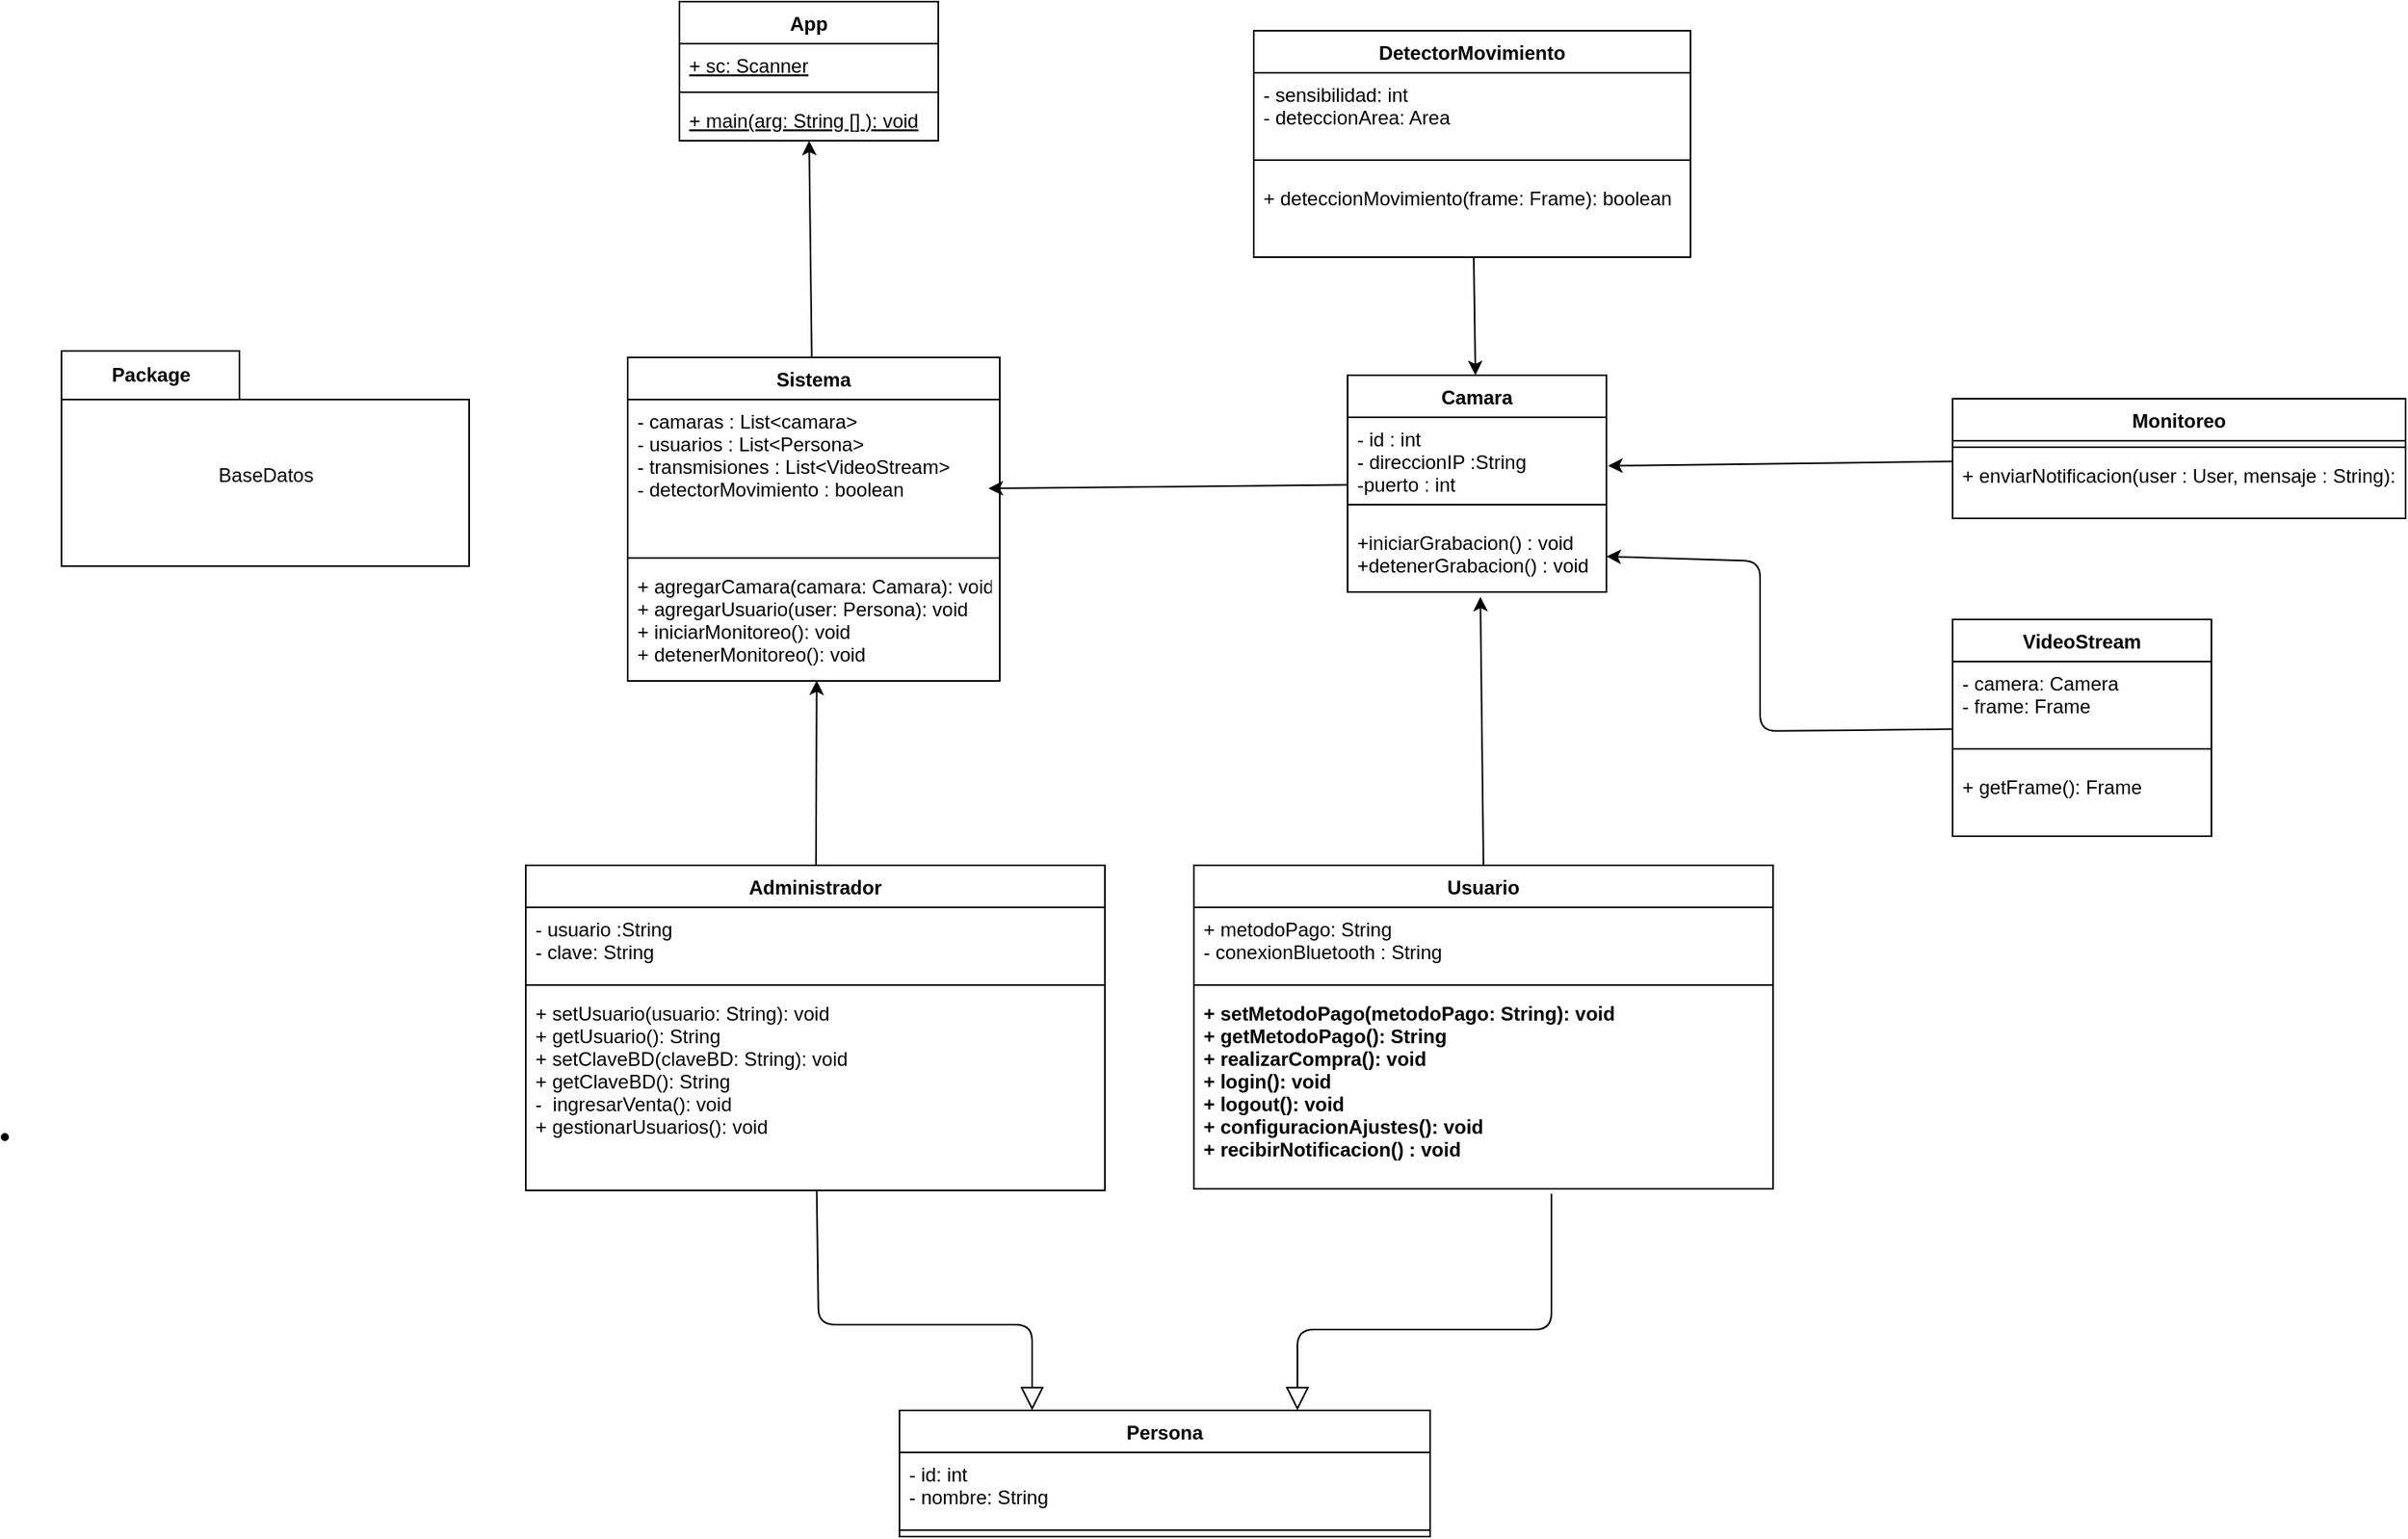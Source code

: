 <mxfile>
    <diagram id="1vDXjunAeZohGJrrRvRL" name="Página-1">
        <mxGraphModel dx="648" dy="515" grid="0" gridSize="10" guides="1" tooltips="1" connect="1" arrows="1" fold="1" page="0" pageScale="1" pageWidth="827" pageHeight="1169" math="0" shadow="0">
            <root>
                <mxCell id="0"/>
                <mxCell id="1" parent="0"/>
                <mxCell id="82" style="edgeStyle=none;html=1;" parent="1" source="6" edge="1">
                    <mxGeometry relative="1" as="geometry">
                        <mxPoint x="1103" y="341" as="targetPoint"/>
                    </mxGeometry>
                </mxCell>
                <mxCell id="6" value="Camara" style="swimlane;fontStyle=1;align=center;verticalAlign=top;childLayout=stackLayout;horizontal=1;startSize=26;horizontalStack=0;resizeParent=1;resizeParentMax=0;resizeLast=0;collapsible=1;marginBottom=0;" parent="1" vertex="1">
                    <mxGeometry x="1325" y="271" width="160" height="134" as="geometry"/>
                </mxCell>
                <mxCell id="7" value="- id : int&#10;- direccionIP :String&#10;-puerto : int" style="text;strokeColor=none;fillColor=none;align=left;verticalAlign=top;spacingLeft=4;spacingRight=4;overflow=hidden;rotatable=0;points=[[0,0.5],[1,0.5]];portConstraint=eastwest;" parent="6" vertex="1">
                    <mxGeometry y="26" width="160" height="44" as="geometry"/>
                </mxCell>
                <mxCell id="8" value="" style="line;strokeWidth=1;fillColor=none;align=left;verticalAlign=middle;spacingTop=-1;spacingLeft=3;spacingRight=3;rotatable=0;labelPosition=right;points=[];portConstraint=eastwest;strokeColor=inherit;" parent="6" vertex="1">
                    <mxGeometry y="70" width="160" height="20" as="geometry"/>
                </mxCell>
                <mxCell id="9" value="+iniciarGrabacion() : void&#10;+detenerGrabacion() : void" style="text;strokeColor=none;fillColor=none;align=left;verticalAlign=top;spacingLeft=4;spacingRight=4;overflow=hidden;rotatable=0;points=[[0,0.5],[1,0.5]];portConstraint=eastwest;" parent="6" vertex="1">
                    <mxGeometry y="90" width="160" height="44" as="geometry"/>
                </mxCell>
                <mxCell id="88" style="edgeStyle=none;html=1;" parent="1" source="10" edge="1">
                    <mxGeometry relative="1" as="geometry">
                        <mxPoint x="1486" y="327" as="targetPoint"/>
                    </mxGeometry>
                </mxCell>
                <mxCell id="10" value="Monitoreo" style="swimlane;fontStyle=1;align=center;verticalAlign=top;childLayout=stackLayout;horizontal=1;startSize=26;horizontalStack=0;resizeParent=1;resizeParentMax=0;resizeLast=0;collapsible=1;marginBottom=0;" parent="1" vertex="1">
                    <mxGeometry x="1699" y="285.5" width="280" height="74" as="geometry"/>
                </mxCell>
                <mxCell id="12" value="" style="line;strokeWidth=1;fillColor=none;align=left;verticalAlign=middle;spacingTop=-1;spacingLeft=3;spacingRight=3;rotatable=0;labelPosition=right;points=[];portConstraint=eastwest;strokeColor=inherit;" parent="10" vertex="1">
                    <mxGeometry y="26" width="280" height="8" as="geometry"/>
                </mxCell>
                <mxCell id="13" value="+ enviarNotificacion(user : User, mensaje : String): void" style="text;strokeColor=none;fillColor=none;align=left;verticalAlign=top;spacingLeft=4;spacingRight=4;overflow=hidden;rotatable=0;points=[[0,0.5],[1,0.5]];portConstraint=eastwest;" parent="10" vertex="1">
                    <mxGeometry y="34" width="280" height="40" as="geometry"/>
                </mxCell>
                <mxCell id="84" style="edgeStyle=none;html=1;entryX=1;entryY=0.5;entryDx=0;entryDy=0;" parent="1" source="19" target="9" edge="1">
                    <mxGeometry relative="1" as="geometry">
                        <mxPoint x="1555" y="414" as="targetPoint"/>
                        <Array as="points">
                            <mxPoint x="1580" y="491"/>
                            <mxPoint x="1580" y="386"/>
                        </Array>
                    </mxGeometry>
                </mxCell>
                <mxCell id="19" value="VideoStream" style="swimlane;fontStyle=1;align=center;verticalAlign=top;childLayout=stackLayout;horizontal=1;startSize=26;horizontalStack=0;resizeParent=1;resizeParentMax=0;resizeLast=0;collapsible=1;marginBottom=0;" parent="1" vertex="1">
                    <mxGeometry x="1699" y="422" width="160" height="134" as="geometry"/>
                </mxCell>
                <mxCell id="20" value="- camera: Camera &#10;- frame: Frame " style="text;strokeColor=none;fillColor=none;align=left;verticalAlign=top;spacingLeft=4;spacingRight=4;overflow=hidden;rotatable=0;points=[[0,0.5],[1,0.5]];portConstraint=eastwest;" parent="19" vertex="1">
                    <mxGeometry y="26" width="160" height="44" as="geometry"/>
                </mxCell>
                <mxCell id="21" value="" style="line;strokeWidth=1;fillColor=none;align=left;verticalAlign=middle;spacingTop=-1;spacingLeft=3;spacingRight=3;rotatable=0;labelPosition=right;points=[];portConstraint=eastwest;strokeColor=inherit;" parent="19" vertex="1">
                    <mxGeometry y="70" width="160" height="20" as="geometry"/>
                </mxCell>
                <mxCell id="22" value="+ getFrame(): Frame  " style="text;strokeColor=none;fillColor=none;align=left;verticalAlign=top;spacingLeft=4;spacingRight=4;overflow=hidden;rotatable=0;points=[[0,0.5],[1,0.5]];portConstraint=eastwest;" parent="19" vertex="1">
                    <mxGeometry y="90" width="160" height="44" as="geometry"/>
                </mxCell>
                <mxCell id="89" style="edgeStyle=none;html=1;" parent="1" source="23" target="6" edge="1">
                    <mxGeometry relative="1" as="geometry"/>
                </mxCell>
                <mxCell id="23" value="DetectorMovimiento" style="swimlane;fontStyle=1;align=center;verticalAlign=top;childLayout=stackLayout;horizontal=1;startSize=26;horizontalStack=0;resizeParent=1;resizeParentMax=0;resizeLast=0;collapsible=1;marginBottom=0;" parent="1" vertex="1">
                    <mxGeometry x="1267" y="58" width="270" height="140" as="geometry"/>
                </mxCell>
                <mxCell id="24" value="- sensibilidad: int &#10;- deteccionArea: Area    " style="text;strokeColor=none;fillColor=none;align=left;verticalAlign=top;spacingLeft=4;spacingRight=4;overflow=hidden;rotatable=0;points=[[0,0.5],[1,0.5]];portConstraint=eastwest;" parent="23" vertex="1">
                    <mxGeometry y="26" width="270" height="44" as="geometry"/>
                </mxCell>
                <mxCell id="25" value="" style="line;strokeWidth=1;fillColor=none;align=left;verticalAlign=middle;spacingTop=-1;spacingLeft=3;spacingRight=3;rotatable=0;labelPosition=right;points=[];portConstraint=eastwest;strokeColor=inherit;" parent="23" vertex="1">
                    <mxGeometry y="70" width="270" height="20" as="geometry"/>
                </mxCell>
                <mxCell id="26" value="+ deteccionMovimiento(frame: Frame): boolean" style="text;strokeColor=none;fillColor=none;align=left;verticalAlign=top;spacingLeft=4;spacingRight=4;overflow=hidden;rotatable=0;points=[[0,0.5],[1,0.5]];portConstraint=eastwest;" parent="23" vertex="1">
                    <mxGeometry y="90" width="270" height="50" as="geometry"/>
                </mxCell>
                <mxCell id="29" value="App" style="swimlane;fontStyle=1;align=center;verticalAlign=top;childLayout=stackLayout;horizontal=1;startSize=26;horizontalStack=0;resizeParent=1;resizeParentMax=0;resizeLast=0;collapsible=1;marginBottom=0;" parent="1" vertex="1">
                    <mxGeometry x="912" y="40" width="160" height="86" as="geometry"/>
                </mxCell>
                <mxCell id="30" value="+ sc: Scanner" style="text;strokeColor=none;fillColor=none;align=left;verticalAlign=top;spacingLeft=4;spacingRight=4;overflow=hidden;rotatable=0;points=[[0,0.5],[1,0.5]];portConstraint=eastwest;fontStyle=4" parent="29" vertex="1">
                    <mxGeometry y="26" width="160" height="26" as="geometry"/>
                </mxCell>
                <mxCell id="31" value="" style="line;strokeWidth=1;fillColor=none;align=left;verticalAlign=middle;spacingTop=-1;spacingLeft=3;spacingRight=3;rotatable=0;labelPosition=right;points=[];portConstraint=eastwest;strokeColor=inherit;" parent="29" vertex="1">
                    <mxGeometry y="52" width="160" height="8" as="geometry"/>
                </mxCell>
                <mxCell id="32" value="+ main(arg: String [] ): void" style="text;strokeColor=none;fillColor=none;align=left;verticalAlign=top;spacingLeft=4;spacingRight=4;overflow=hidden;rotatable=0;points=[[0,0.5],[1,0.5]];portConstraint=eastwest;fontStyle=4" parent="29" vertex="1">
                    <mxGeometry y="60" width="160" height="26" as="geometry"/>
                </mxCell>
                <mxCell id="80" style="edgeStyle=none;html=1;" parent="1" source="33" target="32" edge="1">
                    <mxGeometry relative="1" as="geometry"/>
                </mxCell>
                <mxCell id="33" value="Sistema" style="swimlane;fontStyle=1;align=center;verticalAlign=top;childLayout=stackLayout;horizontal=1;startSize=26;horizontalStack=0;resizeParent=1;resizeParentMax=0;resizeLast=0;collapsible=1;marginBottom=0;" parent="1" vertex="1">
                    <mxGeometry x="880" y="260" width="230" height="200" as="geometry"/>
                </mxCell>
                <mxCell id="34" value="- camaras : List&lt;camara&gt;&#10;- usuarios : List&lt;Persona&gt;&#10;- transmisiones : List&lt;VideoStream&gt;&#10;- detectorMovimiento : boolean&#10;" style="text;strokeColor=none;fillColor=none;align=left;verticalAlign=top;spacingLeft=4;spacingRight=4;overflow=hidden;rotatable=0;points=[[0,0.5],[1,0.5]];portConstraint=eastwest;" parent="33" vertex="1">
                    <mxGeometry y="26" width="230" height="94" as="geometry"/>
                </mxCell>
                <mxCell id="36" value="" style="line;strokeWidth=1;fillColor=none;align=left;verticalAlign=middle;spacingTop=-1;spacingLeft=3;spacingRight=3;rotatable=0;labelPosition=right;points=[];portConstraint=eastwest;strokeColor=inherit;" parent="33" vertex="1">
                    <mxGeometry y="120" width="230" height="8" as="geometry"/>
                </mxCell>
                <mxCell id="38" value="+ agregarCamara(camara: Camara): void &#10;+ agregarUsuario(user: Persona): void &#10;+ iniciarMonitoreo(): void &#10;+ detenerMonitoreo(): void    " style="text;strokeColor=none;fillColor=none;align=left;verticalAlign=top;spacingLeft=4;spacingRight=4;overflow=hidden;rotatable=0;points=[[0,0.5],[1,0.5]];portConstraint=eastwest;" parent="33" vertex="1">
                    <mxGeometry y="128" width="230" height="72" as="geometry"/>
                </mxCell>
                <mxCell id="40" value="Usuario" style="swimlane;fontStyle=1;align=center;verticalAlign=top;childLayout=stackLayout;horizontal=1;startSize=26;horizontalStack=0;resizeParent=1;resizeParentMax=0;resizeLast=0;collapsible=1;marginBottom=0;" parent="1" vertex="1">
                    <mxGeometry x="1230" y="574" width="358" height="200" as="geometry"/>
                </mxCell>
                <mxCell id="41" value="+ metodoPago: String&#10;- conexionBluetooth : String" style="text;strokeColor=none;fillColor=none;align=left;verticalAlign=top;spacingLeft=4;spacingRight=4;overflow=hidden;rotatable=0;points=[[0,0.5],[1,0.5]];portConstraint=eastwest;" parent="40" vertex="1">
                    <mxGeometry y="26" width="358" height="44" as="geometry"/>
                </mxCell>
                <mxCell id="43" value="" style="line;strokeWidth=1;fillColor=none;align=left;verticalAlign=middle;spacingTop=-1;spacingLeft=3;spacingRight=3;rotatable=0;labelPosition=right;points=[];portConstraint=eastwest;strokeColor=inherit;" parent="40" vertex="1">
                    <mxGeometry y="70" width="358" height="8" as="geometry"/>
                </mxCell>
                <mxCell id="45" value="+ setMetodoPago(metodoPago: String): void&#10;+ getMetodoPago(): String&#10;+ realizarCompra(): void&#10;+ login(): void&#10;+ logout(): void &#10;+ configuracionAjustes(): void&#10;+ recibirNotificacion() : void &#10;&#10;&#10;" style="text;strokeColor=none;fillColor=none;align=left;verticalAlign=top;spacingLeft=4;spacingRight=4;overflow=hidden;rotatable=0;points=[[0,0.5],[1,0.5]];portConstraint=eastwest;fontStyle=1" parent="40" vertex="1">
                    <mxGeometry y="78" width="358" height="122" as="geometry"/>
                </mxCell>
                <mxCell id="81" style="edgeStyle=none;html=1;entryX=0.508;entryY=0.996;entryDx=0;entryDy=0;entryPerimeter=0;" parent="1" source="58" target="38" edge="1">
                    <mxGeometry relative="1" as="geometry"/>
                </mxCell>
                <mxCell id="58" value="Administrador" style="swimlane;fontStyle=1;align=center;verticalAlign=top;childLayout=stackLayout;horizontal=1;startSize=26;horizontalStack=0;resizeParent=1;resizeParentMax=0;resizeLast=0;collapsible=1;marginBottom=0;" parent="1" vertex="1">
                    <mxGeometry x="817" y="574" width="358" height="201" as="geometry"/>
                </mxCell>
                <mxCell id="59" value="- usuario :String&#10;- clave: String" style="text;strokeColor=none;fillColor=none;align=left;verticalAlign=top;spacingLeft=4;spacingRight=4;overflow=hidden;rotatable=0;points=[[0,0.5],[1,0.5]];portConstraint=eastwest;" parent="58" vertex="1">
                    <mxGeometry y="26" width="358" height="44" as="geometry"/>
                </mxCell>
                <mxCell id="60" value="" style="line;strokeWidth=1;fillColor=none;align=left;verticalAlign=middle;spacingTop=-1;spacingLeft=3;spacingRight=3;rotatable=0;labelPosition=right;points=[];portConstraint=eastwest;strokeColor=inherit;" parent="58" vertex="1">
                    <mxGeometry y="70" width="358" height="8" as="geometry"/>
                </mxCell>
                <mxCell id="61" value="+ setUsuario(usuario: String): void&#10;+ getUsuario(): String&#10;+ setClaveBD(claveBD: String): void&#10;+ getClaveBD(): String&#10;-  ingresarVenta(): void&#10;+ gestionarUsuarios(): void" style="text;strokeColor=none;fillColor=none;align=left;verticalAlign=top;spacingLeft=4;spacingRight=4;overflow=hidden;rotatable=0;points=[[0,0.5],[1,0.5]];portConstraint=eastwest;" parent="58" vertex="1">
                    <mxGeometry y="78" width="358" height="123" as="geometry"/>
                </mxCell>
                <mxCell id="76" value="Persona" style="swimlane;fontStyle=1;align=center;verticalAlign=top;childLayout=stackLayout;horizontal=1;startSize=26;horizontalStack=0;resizeParent=1;resizeParentMax=0;resizeLast=0;collapsible=1;marginBottom=0;" parent="1" vertex="1">
                    <mxGeometry x="1048" y="911" width="328" height="78" as="geometry"/>
                </mxCell>
                <mxCell id="77" value="- id: int &#10;- nombre: String " style="text;strokeColor=none;fillColor=none;align=left;verticalAlign=top;spacingLeft=4;spacingRight=4;overflow=hidden;rotatable=0;points=[[0,0.5],[1,0.5]];portConstraint=eastwest;" parent="76" vertex="1">
                    <mxGeometry y="26" width="328" height="44" as="geometry"/>
                </mxCell>
                <mxCell id="78" value="" style="line;strokeWidth=1;fillColor=none;align=left;verticalAlign=middle;spacingTop=-1;spacingLeft=3;spacingRight=3;rotatable=0;labelPosition=right;points=[];portConstraint=eastwest;strokeColor=inherit;" parent="76" vertex="1">
                    <mxGeometry y="70" width="328" height="8" as="geometry"/>
                </mxCell>
                <mxCell id="93" value="" style="ellipse;html=1;fillColor=strokeColor;" parent="1" vertex="1">
                    <mxGeometry x="493" y="740" width="4" height="4" as="geometry"/>
                </mxCell>
                <mxCell id="97" value="" style="endArrow=block;endFill=0;endSize=12;html=1;entryX=0.75;entryY=0;entryDx=0;entryDy=0;" parent="1" target="76" edge="1">
                    <mxGeometry width="160" relative="1" as="geometry">
                        <mxPoint x="1451" y="777" as="sourcePoint"/>
                        <mxPoint x="283" y="742" as="targetPoint"/>
                        <Array as="points">
                            <mxPoint x="1451" y="861"/>
                            <mxPoint x="1294" y="861"/>
                        </Array>
                    </mxGeometry>
                </mxCell>
                <mxCell id="98" value="" style="endArrow=block;endFill=0;endSize=12;html=1;entryX=0.25;entryY=0;entryDx=0;entryDy=0;" parent="1" source="61" target="76" edge="1">
                    <mxGeometry width="160" relative="1" as="geometry">
                        <mxPoint x="1004.996" y="797.996" as="sourcePoint"/>
                        <mxPoint x="1035" y="862" as="targetPoint"/>
                        <Array as="points">
                            <mxPoint x="998" y="858"/>
                            <mxPoint x="1130" y="858"/>
                        </Array>
                    </mxGeometry>
                </mxCell>
                <mxCell id="99" value="Package" style="shape=folder;fontStyle=1;tabWidth=110;tabHeight=30;tabPosition=left;html=1;boundedLbl=1;labelInHeader=1;container=1;collapsible=0;" parent="1" vertex="1">
                    <mxGeometry x="530" y="256" width="252" height="133" as="geometry"/>
                </mxCell>
                <mxCell id="100" value="BaseDatos" style="html=1;strokeColor=none;resizeWidth=1;resizeHeight=1;fillColor=none;part=1;connectable=0;allowArrows=0;deletable=0;" parent="99" vertex="1">
                    <mxGeometry width="252" height="93.1" relative="1" as="geometry">
                        <mxPoint y="30" as="offset"/>
                    </mxGeometry>
                </mxCell>
                <mxCell id="101" style="edgeStyle=none;html=1;entryX=0.513;entryY=1.068;entryDx=0;entryDy=0;entryPerimeter=0;exitX=0.5;exitY=0;exitDx=0;exitDy=0;" parent="1" source="40" target="9" edge="1">
                    <mxGeometry relative="1" as="geometry">
                        <mxPoint x="1388.641" y="553.29" as="sourcePoint"/>
                        <mxPoint x="1388.0" y="436.002" as="targetPoint"/>
                    </mxGeometry>
                </mxCell>
            </root>
        </mxGraphModel>
    </diagram>
</mxfile>